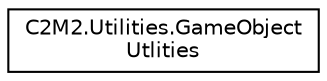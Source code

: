 digraph "Graphical Class Hierarchy"
{
 // LATEX_PDF_SIZE
  edge [fontname="Helvetica",fontsize="10",labelfontname="Helvetica",labelfontsize="10"];
  node [fontname="Helvetica",fontsize="10",shape=record];
  rankdir="LR";
  Node0 [label="C2M2.Utilities.GameObject\lUtlities",height=0.2,width=0.4,color="black", fillcolor="white", style="filled",URL="$d0/da6/class_c2_m2_1_1_utilities_1_1_game_object_utlities.html",tooltip=" "];
}
